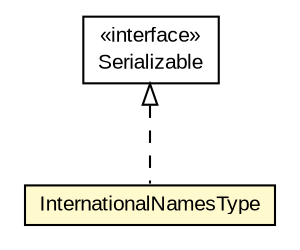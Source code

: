 #!/usr/local/bin/dot
#
# Class diagram 
# Generated by UMLGraph version R5_6-24-gf6e263 (http://www.umlgraph.org/)
#

digraph G {
	edge [fontname="arial",fontsize=10,labelfontname="arial",labelfontsize=10];
	node [fontname="arial",fontsize=10,shape=plaintext];
	nodesep=0.25;
	ranksep=0.5;
	// eu.europa.esig.jaxb.tsl.InternationalNamesType
	c396747 [label=<<table title="eu.europa.esig.jaxb.tsl.InternationalNamesType" border="0" cellborder="1" cellspacing="0" cellpadding="2" port="p" bgcolor="lemonChiffon" href="./InternationalNamesType.html">
		<tr><td><table border="0" cellspacing="0" cellpadding="1">
<tr><td align="center" balign="center"> InternationalNamesType </td></tr>
		</table></td></tr>
		</table>>, URL="./InternationalNamesType.html", fontname="arial", fontcolor="black", fontsize=10.0];
	//eu.europa.esig.jaxb.tsl.InternationalNamesType implements java.io.Serializable
	c397012:p -> c396747:p [dir=back,arrowtail=empty,style=dashed];
	// java.io.Serializable
	c397012 [label=<<table title="java.io.Serializable" border="0" cellborder="1" cellspacing="0" cellpadding="2" port="p" href="http://java.sun.com/j2se/1.4.2/docs/api/java/io/Serializable.html">
		<tr><td><table border="0" cellspacing="0" cellpadding="1">
<tr><td align="center" balign="center"> &#171;interface&#187; </td></tr>
<tr><td align="center" balign="center"> Serializable </td></tr>
		</table></td></tr>
		</table>>, URL="http://java.sun.com/j2se/1.4.2/docs/api/java/io/Serializable.html", fontname="arial", fontcolor="black", fontsize=10.0];
}

